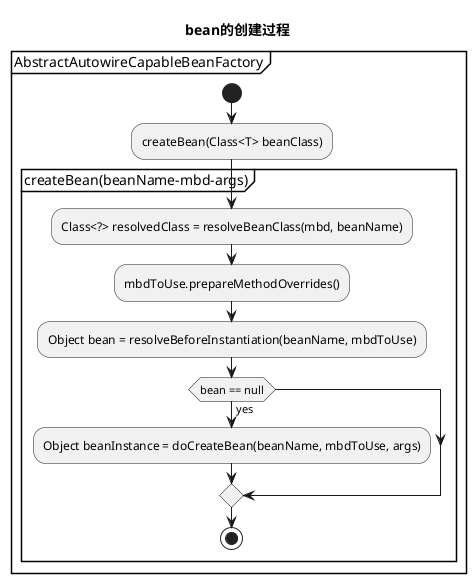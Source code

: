 @startuml
title bean的创建过程
group AbstractAutowireCapableBeanFactory
start
:createBean(Class<T> beanClass);
partition createBean(beanName-mbd-args) {
  :Class<?> resolvedClass = resolveBeanClass(mbd, beanName);
  :mbdToUse.prepareMethodOverrides();
  :Object bean = resolveBeforeInstantiation(beanName, mbdToUse);
  if (bean == null) then (yes)
    :Object beanInstance = doCreateBean(beanName, mbdToUse, args);
  endif
stop
}
@enduml